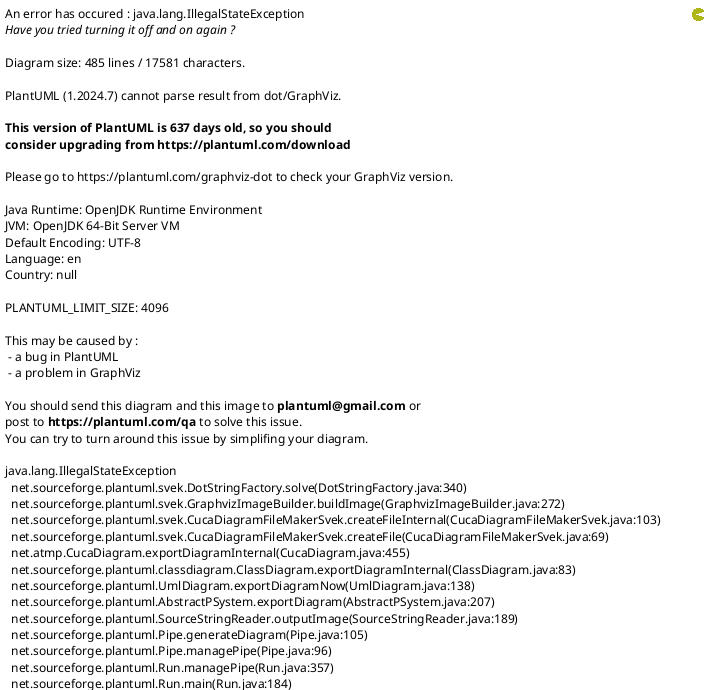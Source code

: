 @startuml commons-module-class-diagram

!define ENTITY class
!define VALUE_OBJECT class
!define ENUM enum
!define INTERFACE interface
!define SERVICE class
!define REPOSITORY interface
!define CONTROLLER class
!define USECASE class
!define CONFIG class
!define EXCEPTION class
!define UTIL class

skinparam linetype ortho
skinparam groupInheritance 2

' Color scheme
skinparam class {
  BackgroundColor<<Entity>> #FFE6E6
  BorderColor<<Entity>> #FF6666
  BackgroundColor<<ValueObject>> #E6F3FF
  BorderColor<<ValueObject>> #6699FF
  BackgroundColor<<Enum>> #FFFACD
  BorderColor<<Enum>> #FFD700
  BackgroundColor<<Service>> #E6FFE6
  BorderColor<<Service>> #66FF66
  BackgroundColor<<Config>> #F0E6FF
  BorderColor<<Config>> #9966FF
  BackgroundColor<<Exception>> #FFE6E6
  BorderColor<<Exception>> #FF3333
  BackgroundColor<<Util>> #F0F8FF
  BorderColor<<Util>> #4169E1
  BackgroundColor<<Controller>> #FFE6F3
  BorderColor<<Controller>> #FF66B2
  BackgroundColor<<UseCase>> #FFF0E6
  BorderColor<<UseCase>> #FF9966
  BackgroundColor<<Interface>> #E6E6FA
  BorderColor<<Interface>> #9370DB
}

title Commons Module (共通モジュール) - クラス図

package "com.github.okanikani.kairos.commons" {
  
  ' ===== Exception Handling =====
  package "exceptions" #FAFAFA {
    
    EXCEPTION KairosException <<Exception>> {
      - errorCode: String
      - timestamp: Instant
      --
      + KairosException(message: String)
      + KairosException(message: String, cause: Throwable)
      + KairosException(errorCode: String, message: String)
      + KairosException(errorCode: String, message: String, cause: Throwable)
      + getErrorCode(): String
      + getTimestamp(): Instant
      + getErrorInfo(): ErrorInfo
    }
    
    EXCEPTION ValidationException <<Exception>> {
      - violations: List<FieldViolation>
      --
      + ValidationException(message: String)
      + ValidationException(violations: List<FieldViolation>)
      + ValidationException(message: String, violations: List<FieldViolation>)
      + getViolations(): List<FieldViolation>
      + hasViolations(): boolean
      + getViolationCount(): int
    }
    
    EXCEPTION BusinessRuleViolationException <<Exception>> {
      - ruleCode: String
      - ruleDescription: String
      --
      + BusinessRuleViolationException(message: String)
      + BusinessRuleViolationException(ruleCode: String, message: String)
      + BusinessRuleViolationException(ruleCode: String, ruleDescription: String, message: String)
      + getRuleCode(): String
      + getRuleDescription(): String
    }
    
    EXCEPTION ResourceNotFoundException <<Exception>> {
      - resourceType: String
      - resourceId: String
      --
      + ResourceNotFoundException(message: String)
      + ResourceNotFoundException(resourceType: String, resourceId: String)
      + ResourceNotFoundException(resourceType: String, resourceId: String, message: String)
      + getResourceType(): String
      + getResourceId(): String
    }
    
    EXCEPTION DuplicateResourceException <<Exception>> {
      - resourceType: String
      - conflictingFields: Map<String, Object>
      --
      + DuplicateResourceException(message: String)
      + DuplicateResourceException(resourceType: String, conflictingFields: Map<String, Object>)
      + getResourceType(): String
      + getConflictingFields(): Map<String, Object>
    }
    
    EXCEPTION AuthorizationException <<Exception>> {
      - requiredPermission: String
      - currentPermissions: Set<String>
      --
      + AuthorizationException(message: String)
      + AuthorizationException(requiredPermission: String, message: String)
      + AuthorizationException(requiredPermission: String, currentPermissions: Set<String>, message: String)
      + getRequiredPermission(): String
      + getCurrentPermissions(): Set<String>
    }
    
    EXCEPTION SystemException <<Exception>> {
      - systemComponent: String
      - operationId: String
      --
      + SystemException(message: String)
      + SystemException(systemComponent: String, message: String)
      + SystemException(systemComponent: String, operationId: String, message: String, cause: Throwable)
      + getSystemComponent(): String
      + getOperationId(): String
    }
    
    note right of KairosException
      **基底例外クラス**
      システム全体の例外階層の基底
      - エラーコード管理
      - タイムスタンプ記録
      - エラー情報構造化
      
      **例外階層:**
      - ValidationException: 入力検証エラー
      - BusinessRuleViolationException: 業務ルール違反
      - ResourceNotFoundException: リソース未発見
      - DuplicateResourceException: 重複リソース
      - AuthorizationException: 認可エラー
      - SystemException: システムエラー
    end note
  }
  
  ' ===== Exception Support Objects =====
  package "exceptions.support" #F5F5F5 {
    
    VALUE_OBJECT FieldViolation <<ValueObject>> {
      - fieldName: String
      - rejectedValue: Object
      - message: String
      - code: String
      --
      + FieldViolation(fieldName, rejectedValue, message, code)
      + getFieldName(): String
      + getRejectedValue(): Object
      + getMessage(): String
      + getCode(): String
      + equals(other: Object): boolean
      + hashCode(): int
    }
    
    VALUE_OBJECT ErrorInfo <<ValueObject>> {
      - errorCode: String
      - message: String
      - timestamp: Instant
      - details: Map<String, Object>
      --
      + ErrorInfo(errorCode, message, timestamp, details)
      + getErrorCode(): String
      + getMessage(): String
      + getTimestamp(): Instant
      + getDetails(): Map<String, Object>
      + addDetail(key: String, value: Object): ErrorInfo
    }
    
    VALUE_OBJECT ErrorResponse <<ValueObject>> {
      - status: int
      - error: String
      - message: String
      - timestamp: Instant
      - path: String
      - details: List<FieldViolation>
      --
      + ErrorResponse(...)
      + getStatus(): int
      + getError(): String
      + getMessage(): String
      + getTimestamp(): Instant
      + getPath(): String
      + getDetails(): List<FieldViolation>
    }
  }
  
  ' ===== Global Exception Handler =====
  package "exceptions.handlers" #E8E8E8 {
    
    SERVICE GlobalExceptionHandler <<Service>> {
      - logger: Logger
      - errorMetricsService: ErrorMetricsService
      --
      + @ExceptionHandler handleValidationException(ex: ValidationException): ResponseEntity<ErrorResponse>
      + @ExceptionHandler handleBusinessRuleViolationException(ex: BusinessRuleViolationException): ResponseEntity<ErrorResponse>
      + @ExceptionHandler handleResourceNotFoundException(ex: ResourceNotFoundException): ResponseEntity<ErrorResponse>
      + @ExceptionHandler handleDuplicateResourceException(ex: DuplicateResourceException): ResponseEntity<ErrorResponse>
      + @ExceptionHandler handleAuthorizationException(ex: AuthorizationException): ResponseEntity<ErrorResponse>
      + @ExceptionHandler handleSystemException(ex: SystemException): ResponseEntity<ErrorResponse>
      + @ExceptionHandler handleGenericException(ex: Exception): ResponseEntity<ErrorResponse>
      - createErrorResponse(ex: KairosException, status: HttpStatus, request: HttpServletRequest): ErrorResponse
      - logException(ex: Exception, level: LogLevel): void
      - recordErrorMetrics(ex: Exception): void
    }
    
    SERVICE ErrorMetricsService <<Service>> {
      - meterRegistry: MeterRegistry
      - errorCounters: Map<String, Counter>
      --
      + recordError(exceptionType: String, errorCode: String): void
      + recordErrorWithTags(exceptionType: String, tags: Map<String, String>): void
      + getErrorCount(exceptionType: String): double
      + getErrorRate(exceptionType: String, duration: Duration): double
      - createErrorCounter(exceptionType: String): Counter
    }
    
    note right of GlobalExceptionHandler
      **グローバル例外ハンドラー**
      - 全例外の統一ハンドリング
      - HTTPステータス自動設定
      - エラーログ記録
      - メトリクス収集
      - レスポンス形式統一
    end note
  }
  
  ' ===== Utilities =====
  package "utilities" #F0F8FF {
    
    UTIL DistanceCalculator <<Util>> {
      + {static} EARTH_RADIUS_KM: double = 6371.0
      --
      + {static} calculateDistance(lat1: double, lon1: double, lat2: double, lon2: double): double
      + {static} calculateDistanceInMeters(lat1: double, lon1: double, lat2: double, lon2: double): double
      + {static} isWithinRadius(centerLat: double, centerLon: double, pointLat: double, pointLon: double, radiusKm: double): boolean
      + {static} toRadians(degrees: double): double
      + {static} haversineDistance(lat1Rad: double, lon1Rad: double, lat2Rad: double, lon2Rad: double): double
    }
    
    SERVICE LocationFilteringService <<Service>> {
      - distanceCalculator: DistanceCalculator
      --
      + filterByDistance(locations: List<LocationPoint>, centerLat: double, centerLon: double, radiusKm: double): List<LocationPoint>
      + filterByBoundingBox(locations: List<LocationPoint>, northEastLat: double, northEastLon: double, southWestLat: double, southWestLon: double): List<LocationPoint>
      + groupByDistance(locations: List<LocationPoint>, centerLat: double, centerLon: double, radiusIntervals: List<Double>): Map<Double, List<LocationPoint>>
      + findNearestLocations(locations: List<LocationPoint>, centerLat: double, centerLon: double, count: int): List<LocationPoint>
      - isWithinBoundingBox(lat: double, lon: double, northEastLat: double, northEastLon: double, southWestLat: double, southWestLon: double): boolean
    }
    
    UTIL DateTimeUtils <<Util>> {
      + {static} DEFAULT_ZONE: ZoneId = ZoneId.of("Asia/Tokyo")
      --
      + {static} now(): LocalDateTime
      + {static} nowInZone(zoneId: ZoneId): LocalDateTime
      + {static} toEpochSecond(dateTime: LocalDateTime): long
      + {static} fromEpochSecond(epochSecond: long): LocalDateTime
      + {static} formatDateTime(dateTime: LocalDateTime, pattern: String): String
      + {static} parseDateTime(dateTimeString: String, pattern: String): LocalDateTime
      + {static} isBusinessDay(date: LocalDate): boolean
      + {static} getWorkingDaysBetween(startDate: LocalDate, endDate: LocalDate): List<LocalDate>
      + {static} roundToMinutes(time: LocalTime, minutes: int): LocalTime
    }
    
    UTIL ValidationUtils <<Util>> {
      --
      + {static} isValidEmail(email: String): boolean
      + {static} isValidPhoneNumber(phoneNumber: String): boolean
      + {static} isValidLatitude(latitude: double): boolean
      + {static} isValidLongitude(longitude: double): boolean
      + {static} isValidDateRange(startDate: LocalDate, endDate: LocalDate): boolean
      + {static} isValidTimeRange(startTime: LocalTime, endTime: LocalTime): boolean
      + {static} isNotBlank(value: String): boolean
      + {static} isPositive(value: Number): boolean
      + {static} isInRange(value: Number, min: Number, max: Number): boolean
      + {static} validateRequired(value: Object, fieldName: String): void
    }
    
    note right of DistanceCalculator
      **距離計算ユーティリティ**
      Haversine公式を使用した
      GPS座標間の距離計算
      - 地球の曲率を考慮
      - 高精度距離算出
      - メートル・キロメートル対応
    end note
  }
  
  ' ===== Configuration =====
  package "configuration" #F0E6FF {
    
    CONFIG ApplicationConfiguration <<Config>> {
      --
      + @Bean clock(): Clock
      + @Bean meterRegistry(): MeterRegistry
      + @Bean taskExecutor(): TaskExecutor
      + @Bean objectMapper(): ObjectMapper
      + @Bean validatorFactory(): ValidatorFactory
      - configureObjectMapper(mapper: ObjectMapper): void
    }
    
    CONFIG LoggingConfiguration <<Config>> {
      --
      + @Bean loggerConfiguration(): LoggerConfiguration
      + configureLogLevel(environment: Environment): void
      + configureLogFormat(): void
      + configureFileAppender(): void
      + configureConsoleAppender(): void
    }
    
    CONFIG LocationFilterConfiguration <<Config>> {
      + @Value defaultRadiusKm: double
      + @Value maxFilterRadius: double
      + @Value enableBoundingBoxFilter: boolean
      --
      + @Bean locationFilteringService(): LocationFilteringService
      + getDefaultRadius(): double
      + getMaxFilterRadius(): double
      + isBoundingBoxFilterEnabled(): boolean
    }
    
    CONFIG MetricsConfiguration <<Config>> {
      --
      + @Bean customMeterRegistry(): MeterRegistry
      + @Bean timerConfiguration(): TimerConfiguration
      + @Bean counterConfiguration(): CounterConfiguration
      + configureCommonTags(): CommonTags
      + configureMeterFilters(): List<MeterFilter>
    }
  }
  
  ' ===== Constants =====
  package "constants" #FFFACD {
    
    class ApplicationConstants {
      + {static} final APPLICATION_NAME: String = "Kairos"
      + {static} final APPLICATION_VERSION: String = "1.0.0"
      + {static} final DEFAULT_TIMEZONE: String = "Asia/Tokyo"
      + {static} final DEFAULT_LOCALE: Locale = Locale.JAPAN
      + {static} final DATE_FORMAT_PATTERN: String = "yyyy-MM-dd"
      + {static} final DATETIME_FORMAT_PATTERN: String = "yyyy-MM-dd HH:mm:ss"
      + {static} final DEFAULT_PAGE_SIZE: int = 20
      + {static} final MAX_PAGE_SIZE: int = 100
    }
    
    class ValidationConstants {
      + {static} final EMAIL_REGEX: String
      + {static} final PHONE_REGEX: String
      + {static} final USERNAME_MIN_LENGTH: int = 3
      + {static} final USERNAME_MAX_LENGTH: int = 50
      + {static} final PASSWORD_MIN_LENGTH: int = 8
      + {static} final PASSWORD_MAX_LENGTH: int = 128
      + {static} final MAX_LATITUDE: double = 90.0
      + {static} final MIN_LATITUDE: double = -90.0
      + {static} final MAX_LONGITUDE: double = 180.0
      + {static} final MIN_LONGITUDE: double = -180.0
    }
    
    class ErrorConstants {
      + {static} final VALIDATION_ERROR: String = "VALIDATION_ERROR"
      + {static} final BUSINESS_RULE_VIOLATION: String = "BUSINESS_RULE_VIOLATION"
      + {static} final RESOURCE_NOT_FOUND: String = "RESOURCE_NOT_FOUND"
      + {static} final DUPLICATE_RESOURCE: String = "DUPLICATE_RESOURCE"
      + {static} final AUTHORIZATION_ERROR: String = "AUTHORIZATION_ERROR"
      + {static} final SYSTEM_ERROR: String = "SYSTEM_ERROR"
    }
  }
  
  ' ===== Annotations =====
  package "annotations" #E6E6FA {
    
    INTERFACE ValidGpsCoordinates <<Interface>> {
      + message(): String = "Invalid GPS coordinates"
      + groups(): Class<?>[] = {}
      + payload(): Class<? extends Payload>[] = {}
    }
    
    SERVICE GpsCoordinatesValidator <<Service>> {
      + isValid(coordinates: Object, context: ConstraintValidatorContext): boolean
      - validateLatitude(latitude: double): boolean
      - validateLongitude(longitude: double): boolean
    }
    
    INTERFACE ValidDateRange <<Interface>> {
      + message(): String = "Invalid date range"
      + groups(): Class<?>[] = {}
      + payload(): Class<? extends Payload>[] = {}
    }
    
    SERVICE DateRangeValidator <<Service>> {
      + isValid(dateRange: Object, context: ConstraintValidatorContext): boolean
      - extractStartDate(object: Object): LocalDate
      - extractEndDate(object: Object): LocalDate
    }
  }
  
  ' ===== Support Classes =====
  package "support" #F5F5F5 {
    
    VALUE_OBJECT LocationPoint <<ValueObject>> {
      - latitude: double
      - longitude: double
      - metadata: Map<String, Object>
      --
      + LocationPoint(latitude, longitude)
      + LocationPoint(latitude, longitude, metadata)
      + distanceTo(other: LocationPoint): double
      + isValid(): boolean
      + addMetadata(key: String, value: Object): LocationPoint
      + getMetadata(key: String): Object
    }
    
    VALUE_OBJECT Page<T> <<ValueObject>> {
      - content: List<T>
      - pageNumber: int
      - pageSize: int
      - totalElements: long
      - totalPages: int
      --
      + Page(content, pageNumber, pageSize, totalElements)
      + getContent(): List<T>
      + hasNext(): boolean
      + hasPrevious(): boolean
      + isFirst(): boolean
      + isLast(): boolean
      + getNumberOfElements(): int
    }
    
    VALUE_OBJECT Pageable <<ValueObject>> {
      - pageNumber: int
      - pageSize: int
      - sort: Sort
      --
      + Pageable(pageNumber, pageSize)
      + Pageable(pageNumber, pageSize, sort)
      + getOffset(): long
      + next(): Pageable
      + previous(): Pageable
      + first(): Pageable
    }
  }
}

' ===== Relationships =====

' Exception hierarchy
ValidationException --|> KairosException
BusinessRuleViolationException --|> KairosException
ResourceNotFoundException --|> KairosException
DuplicateResourceException --|> KairosException
AuthorizationException --|> KairosException
SystemException --|> KairosException

' Exception support relationships
ValidationException --> FieldViolation : contains
KairosException --> ErrorInfo : provides
GlobalExceptionHandler --> ErrorResponse : creates
ErrorMetricsService --> "MeterRegistry" : uses

' Exception handler relationships
GlobalExceptionHandler ..> KairosException : handles
GlobalExceptionHandler ..> ValidationException : handles
GlobalExceptionHandler ..> BusinessRuleViolationException : handles
GlobalExceptionHandler ..> ResourceNotFoundException : handles
GlobalExceptionHandler ..> DuplicateResourceException : handles
GlobalExceptionHandler ..> AuthorizationException : handles
GlobalExceptionHandler ..> SystemException : handles
GlobalExceptionHandler ..> ErrorMetricsService : uses

' Utility relationships
LocationFilteringService ..> DistanceCalculator : uses
LocationFilteringService ..> LocationPoint : filters
DistanceCalculator ..> "Haversine Formula" : implements

' Configuration relationships
ApplicationConfiguration --> "Spring Beans" : creates
LoggingConfiguration --> "Logback Configuration" : configures
LocationFilterConfiguration --> LocationFilteringService : configures
MetricsConfiguration --> "MeterRegistry" : configures

' Validation relationships
GpsCoordinatesValidator ..|> ValidGpsCoordinates : implements
DateRangeValidator ..|> ValidDateRange : implements
ValidationUtils ..> ValidationConstants : uses

' Support relationships
Page --> Pageable : "created from"
LocationPoint --> ValidationUtils : validates

' Legend
legend right
  |= 記号 |= 意味 |
  | <<Exception>> | 例外クラス |
  | <<Util>> | ユーティリティクラス |
  | <<Service>> | サービスクラス |
  | <<Config>> | 設定クラス |
  | <<ValueObject>> | バリューオブジェクト |
  | <<Interface>> | アノテーションインターフェース |
  
  **共通機能:**
  - 統一例外処理
  - GPS距離計算
  - バリデーション支援
  - 設定管理
  - メトリクス収集
endlegend

@enduml